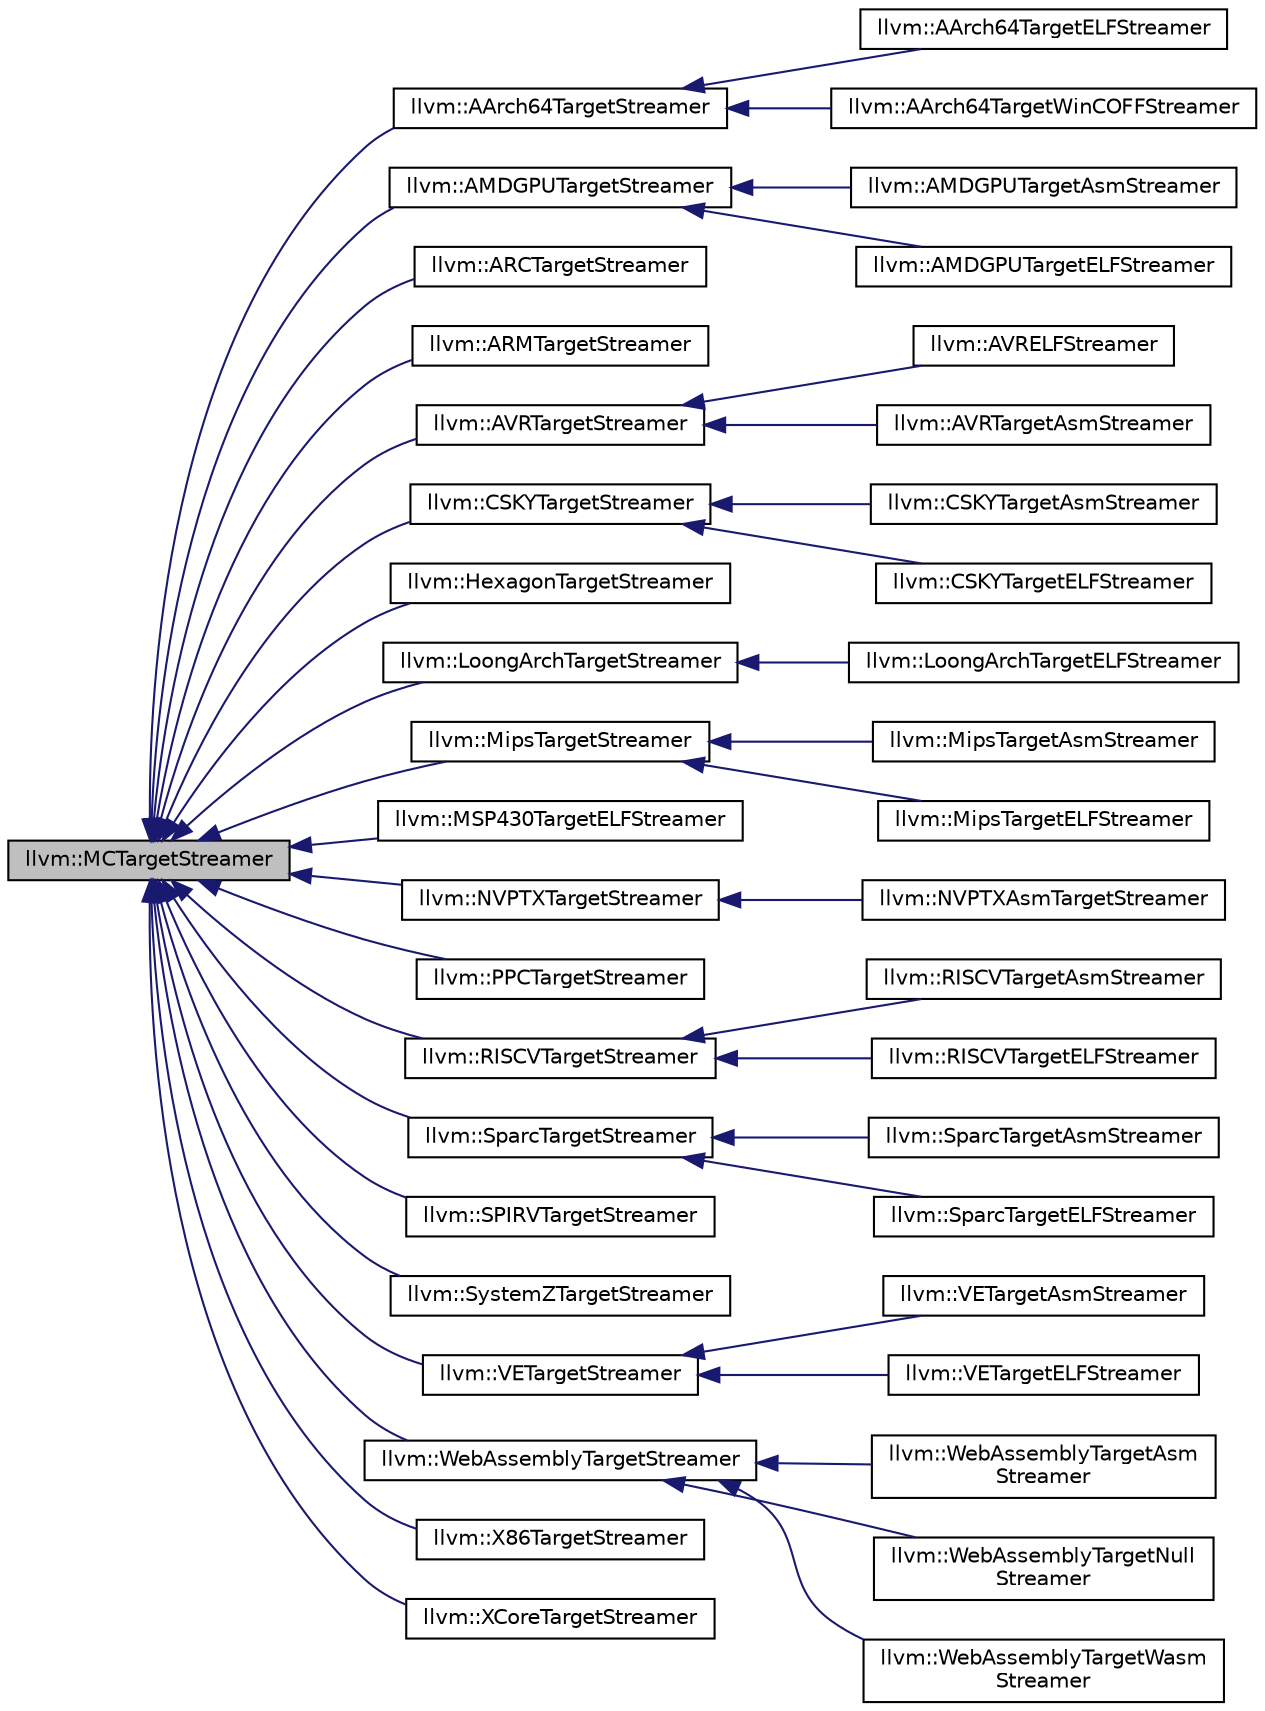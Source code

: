 digraph "llvm::MCTargetStreamer"
{
 // LATEX_PDF_SIZE
  bgcolor="transparent";
  edge [fontname="Helvetica",fontsize="10",labelfontname="Helvetica",labelfontsize="10"];
  node [fontname="Helvetica",fontsize="10",shape=record];
  rankdir="LR";
  Node1 [label="llvm::MCTargetStreamer",height=0.2,width=0.4,color="black", fillcolor="grey75", style="filled", fontcolor="black",tooltip="Target specific streamer interface."];
  Node1 -> Node2 [dir="back",color="midnightblue",fontsize="10",style="solid",fontname="Helvetica"];
  Node2 [label="llvm::AArch64TargetStreamer",height=0.2,width=0.4,color="black",URL="$classllvm_1_1AArch64TargetStreamer.html",tooltip=" "];
  Node2 -> Node3 [dir="back",color="midnightblue",fontsize="10",style="solid",fontname="Helvetica"];
  Node3 [label="llvm::AArch64TargetELFStreamer",height=0.2,width=0.4,color="black",URL="$classllvm_1_1AArch64TargetELFStreamer.html",tooltip=" "];
  Node2 -> Node4 [dir="back",color="midnightblue",fontsize="10",style="solid",fontname="Helvetica"];
  Node4 [label="llvm::AArch64TargetWinCOFFStreamer",height=0.2,width=0.4,color="black",URL="$classllvm_1_1AArch64TargetWinCOFFStreamer.html",tooltip=" "];
  Node1 -> Node5 [dir="back",color="midnightblue",fontsize="10",style="solid",fontname="Helvetica"];
  Node5 [label="llvm::AMDGPUTargetStreamer",height=0.2,width=0.4,color="black",URL="$classllvm_1_1AMDGPUTargetStreamer.html",tooltip=" "];
  Node5 -> Node6 [dir="back",color="midnightblue",fontsize="10",style="solid",fontname="Helvetica"];
  Node6 [label="llvm::AMDGPUTargetAsmStreamer",height=0.2,width=0.4,color="black",URL="$classllvm_1_1AMDGPUTargetAsmStreamer.html",tooltip=" "];
  Node5 -> Node7 [dir="back",color="midnightblue",fontsize="10",style="solid",fontname="Helvetica"];
  Node7 [label="llvm::AMDGPUTargetELFStreamer",height=0.2,width=0.4,color="black",URL="$classllvm_1_1AMDGPUTargetELFStreamer.html",tooltip=" "];
  Node1 -> Node8 [dir="back",color="midnightblue",fontsize="10",style="solid",fontname="Helvetica"];
  Node8 [label="llvm::ARCTargetStreamer",height=0.2,width=0.4,color="black",URL="$classllvm_1_1ARCTargetStreamer.html",tooltip=" "];
  Node1 -> Node9 [dir="back",color="midnightblue",fontsize="10",style="solid",fontname="Helvetica"];
  Node9 [label="llvm::ARMTargetStreamer",height=0.2,width=0.4,color="black",URL="$classllvm_1_1ARMTargetStreamer.html",tooltip=" "];
  Node1 -> Node10 [dir="back",color="midnightblue",fontsize="10",style="solid",fontname="Helvetica"];
  Node10 [label="llvm::AVRTargetStreamer",height=0.2,width=0.4,color="black",URL="$classllvm_1_1AVRTargetStreamer.html",tooltip="A generic AVR target output stream."];
  Node10 -> Node11 [dir="back",color="midnightblue",fontsize="10",style="solid",fontname="Helvetica"];
  Node11 [label="llvm::AVRELFStreamer",height=0.2,width=0.4,color="black",URL="$classllvm_1_1AVRELFStreamer.html",tooltip="A target streamer for an AVR ELF object file."];
  Node10 -> Node12 [dir="back",color="midnightblue",fontsize="10",style="solid",fontname="Helvetica"];
  Node12 [label="llvm::AVRTargetAsmStreamer",height=0.2,width=0.4,color="black",URL="$classllvm_1_1AVRTargetAsmStreamer.html",tooltip="A target streamer for textual AVR assembly code."];
  Node1 -> Node13 [dir="back",color="midnightblue",fontsize="10",style="solid",fontname="Helvetica"];
  Node13 [label="llvm::CSKYTargetStreamer",height=0.2,width=0.4,color="black",URL="$classllvm_1_1CSKYTargetStreamer.html",tooltip=" "];
  Node13 -> Node14 [dir="back",color="midnightblue",fontsize="10",style="solid",fontname="Helvetica"];
  Node14 [label="llvm::CSKYTargetAsmStreamer",height=0.2,width=0.4,color="black",URL="$classllvm_1_1CSKYTargetAsmStreamer.html",tooltip=" "];
  Node13 -> Node15 [dir="back",color="midnightblue",fontsize="10",style="solid",fontname="Helvetica"];
  Node15 [label="llvm::CSKYTargetELFStreamer",height=0.2,width=0.4,color="black",URL="$classllvm_1_1CSKYTargetELFStreamer.html",tooltip=" "];
  Node1 -> Node16 [dir="back",color="midnightblue",fontsize="10",style="solid",fontname="Helvetica"];
  Node16 [label="llvm::HexagonTargetStreamer",height=0.2,width=0.4,color="black",URL="$classllvm_1_1HexagonTargetStreamer.html",tooltip=" "];
  Node1 -> Node17 [dir="back",color="midnightblue",fontsize="10",style="solid",fontname="Helvetica"];
  Node17 [label="llvm::LoongArchTargetStreamer",height=0.2,width=0.4,color="black",URL="$classllvm_1_1LoongArchTargetStreamer.html",tooltip=" "];
  Node17 -> Node18 [dir="back",color="midnightblue",fontsize="10",style="solid",fontname="Helvetica"];
  Node18 [label="llvm::LoongArchTargetELFStreamer",height=0.2,width=0.4,color="black",URL="$classllvm_1_1LoongArchTargetELFStreamer.html",tooltip=" "];
  Node1 -> Node19 [dir="back",color="midnightblue",fontsize="10",style="solid",fontname="Helvetica"];
  Node19 [label="llvm::MipsTargetStreamer",height=0.2,width=0.4,color="black",URL="$classllvm_1_1MipsTargetStreamer.html",tooltip=" "];
  Node19 -> Node20 [dir="back",color="midnightblue",fontsize="10",style="solid",fontname="Helvetica"];
  Node20 [label="llvm::MipsTargetAsmStreamer",height=0.2,width=0.4,color="black",URL="$classllvm_1_1MipsTargetAsmStreamer.html",tooltip=" "];
  Node19 -> Node21 [dir="back",color="midnightblue",fontsize="10",style="solid",fontname="Helvetica"];
  Node21 [label="llvm::MipsTargetELFStreamer",height=0.2,width=0.4,color="black",URL="$classllvm_1_1MipsTargetELFStreamer.html",tooltip=" "];
  Node1 -> Node22 [dir="back",color="midnightblue",fontsize="10",style="solid",fontname="Helvetica"];
  Node22 [label="llvm::MSP430TargetELFStreamer",height=0.2,width=0.4,color="black",URL="$classllvm_1_1MSP430TargetELFStreamer.html",tooltip=" "];
  Node1 -> Node23 [dir="back",color="midnightblue",fontsize="10",style="solid",fontname="Helvetica"];
  Node23 [label="llvm::NVPTXTargetStreamer",height=0.2,width=0.4,color="black",URL="$classllvm_1_1NVPTXTargetStreamer.html",tooltip="Implments NVPTX-specific streamer."];
  Node23 -> Node24 [dir="back",color="midnightblue",fontsize="10",style="solid",fontname="Helvetica"];
  Node24 [label="llvm::NVPTXAsmTargetStreamer",height=0.2,width=0.4,color="black",URL="$classllvm_1_1NVPTXAsmTargetStreamer.html",tooltip=" "];
  Node1 -> Node25 [dir="back",color="midnightblue",fontsize="10",style="solid",fontname="Helvetica"];
  Node25 [label="llvm::PPCTargetStreamer",height=0.2,width=0.4,color="black",URL="$classllvm_1_1PPCTargetStreamer.html",tooltip=" "];
  Node1 -> Node26 [dir="back",color="midnightblue",fontsize="10",style="solid",fontname="Helvetica"];
  Node26 [label="llvm::RISCVTargetStreamer",height=0.2,width=0.4,color="black",URL="$classllvm_1_1RISCVTargetStreamer.html",tooltip=" "];
  Node26 -> Node27 [dir="back",color="midnightblue",fontsize="10",style="solid",fontname="Helvetica"];
  Node27 [label="llvm::RISCVTargetAsmStreamer",height=0.2,width=0.4,color="black",URL="$classllvm_1_1RISCVTargetAsmStreamer.html",tooltip=" "];
  Node26 -> Node28 [dir="back",color="midnightblue",fontsize="10",style="solid",fontname="Helvetica"];
  Node28 [label="llvm::RISCVTargetELFStreamer",height=0.2,width=0.4,color="black",URL="$classllvm_1_1RISCVTargetELFStreamer.html",tooltip=" "];
  Node1 -> Node29 [dir="back",color="midnightblue",fontsize="10",style="solid",fontname="Helvetica"];
  Node29 [label="llvm::SparcTargetStreamer",height=0.2,width=0.4,color="black",URL="$classllvm_1_1SparcTargetStreamer.html",tooltip=" "];
  Node29 -> Node30 [dir="back",color="midnightblue",fontsize="10",style="solid",fontname="Helvetica"];
  Node30 [label="llvm::SparcTargetAsmStreamer",height=0.2,width=0.4,color="black",URL="$classllvm_1_1SparcTargetAsmStreamer.html",tooltip=" "];
  Node29 -> Node31 [dir="back",color="midnightblue",fontsize="10",style="solid",fontname="Helvetica"];
  Node31 [label="llvm::SparcTargetELFStreamer",height=0.2,width=0.4,color="black",URL="$classllvm_1_1SparcTargetELFStreamer.html",tooltip=" "];
  Node1 -> Node32 [dir="back",color="midnightblue",fontsize="10",style="solid",fontname="Helvetica"];
  Node32 [label="llvm::SPIRVTargetStreamer",height=0.2,width=0.4,color="black",URL="$classllvm_1_1SPIRVTargetStreamer.html",tooltip=" "];
  Node1 -> Node33 [dir="back",color="midnightblue",fontsize="10",style="solid",fontname="Helvetica"];
  Node33 [label="llvm::SystemZTargetStreamer",height=0.2,width=0.4,color="black",URL="$classllvm_1_1SystemZTargetStreamer.html",tooltip=" "];
  Node1 -> Node34 [dir="back",color="midnightblue",fontsize="10",style="solid",fontname="Helvetica"];
  Node34 [label="llvm::VETargetStreamer",height=0.2,width=0.4,color="black",URL="$classllvm_1_1VETargetStreamer.html",tooltip=" "];
  Node34 -> Node35 [dir="back",color="midnightblue",fontsize="10",style="solid",fontname="Helvetica"];
  Node35 [label="llvm::VETargetAsmStreamer",height=0.2,width=0.4,color="black",URL="$classllvm_1_1VETargetAsmStreamer.html",tooltip=" "];
  Node34 -> Node36 [dir="back",color="midnightblue",fontsize="10",style="solid",fontname="Helvetica"];
  Node36 [label="llvm::VETargetELFStreamer",height=0.2,width=0.4,color="black",URL="$classllvm_1_1VETargetELFStreamer.html",tooltip=" "];
  Node1 -> Node37 [dir="back",color="midnightblue",fontsize="10",style="solid",fontname="Helvetica"];
  Node37 [label="llvm::WebAssemblyTargetStreamer",height=0.2,width=0.4,color="black",URL="$classllvm_1_1WebAssemblyTargetStreamer.html",tooltip="WebAssembly-specific streamer interface, to implement support WebAssembly-specific assembly directive..."];
  Node37 -> Node38 [dir="back",color="midnightblue",fontsize="10",style="solid",fontname="Helvetica"];
  Node38 [label="llvm::WebAssemblyTargetAsm\lStreamer",height=0.2,width=0.4,color="black",URL="$classllvm_1_1WebAssemblyTargetAsmStreamer.html",tooltip="This part is for ascii assembly output."];
  Node37 -> Node39 [dir="back",color="midnightblue",fontsize="10",style="solid",fontname="Helvetica"];
  Node39 [label="llvm::WebAssemblyTargetNull\lStreamer",height=0.2,width=0.4,color="black",URL="$classllvm_1_1WebAssemblyTargetNullStreamer.html",tooltip="This part is for null output."];
  Node37 -> Node40 [dir="back",color="midnightblue",fontsize="10",style="solid",fontname="Helvetica"];
  Node40 [label="llvm::WebAssemblyTargetWasm\lStreamer",height=0.2,width=0.4,color="black",URL="$classllvm_1_1WebAssemblyTargetWasmStreamer.html",tooltip="This part is for Wasm object output."];
  Node1 -> Node41 [dir="back",color="midnightblue",fontsize="10",style="solid",fontname="Helvetica"];
  Node41 [label="llvm::X86TargetStreamer",height=0.2,width=0.4,color="black",URL="$classllvm_1_1X86TargetStreamer.html",tooltip="X86 target streamer implementing x86-only assembly directives."];
  Node1 -> Node42 [dir="back",color="midnightblue",fontsize="10",style="solid",fontname="Helvetica"];
  Node42 [label="llvm::XCoreTargetStreamer",height=0.2,width=0.4,color="black",URL="$classllvm_1_1XCoreTargetStreamer.html",tooltip=" "];
}
